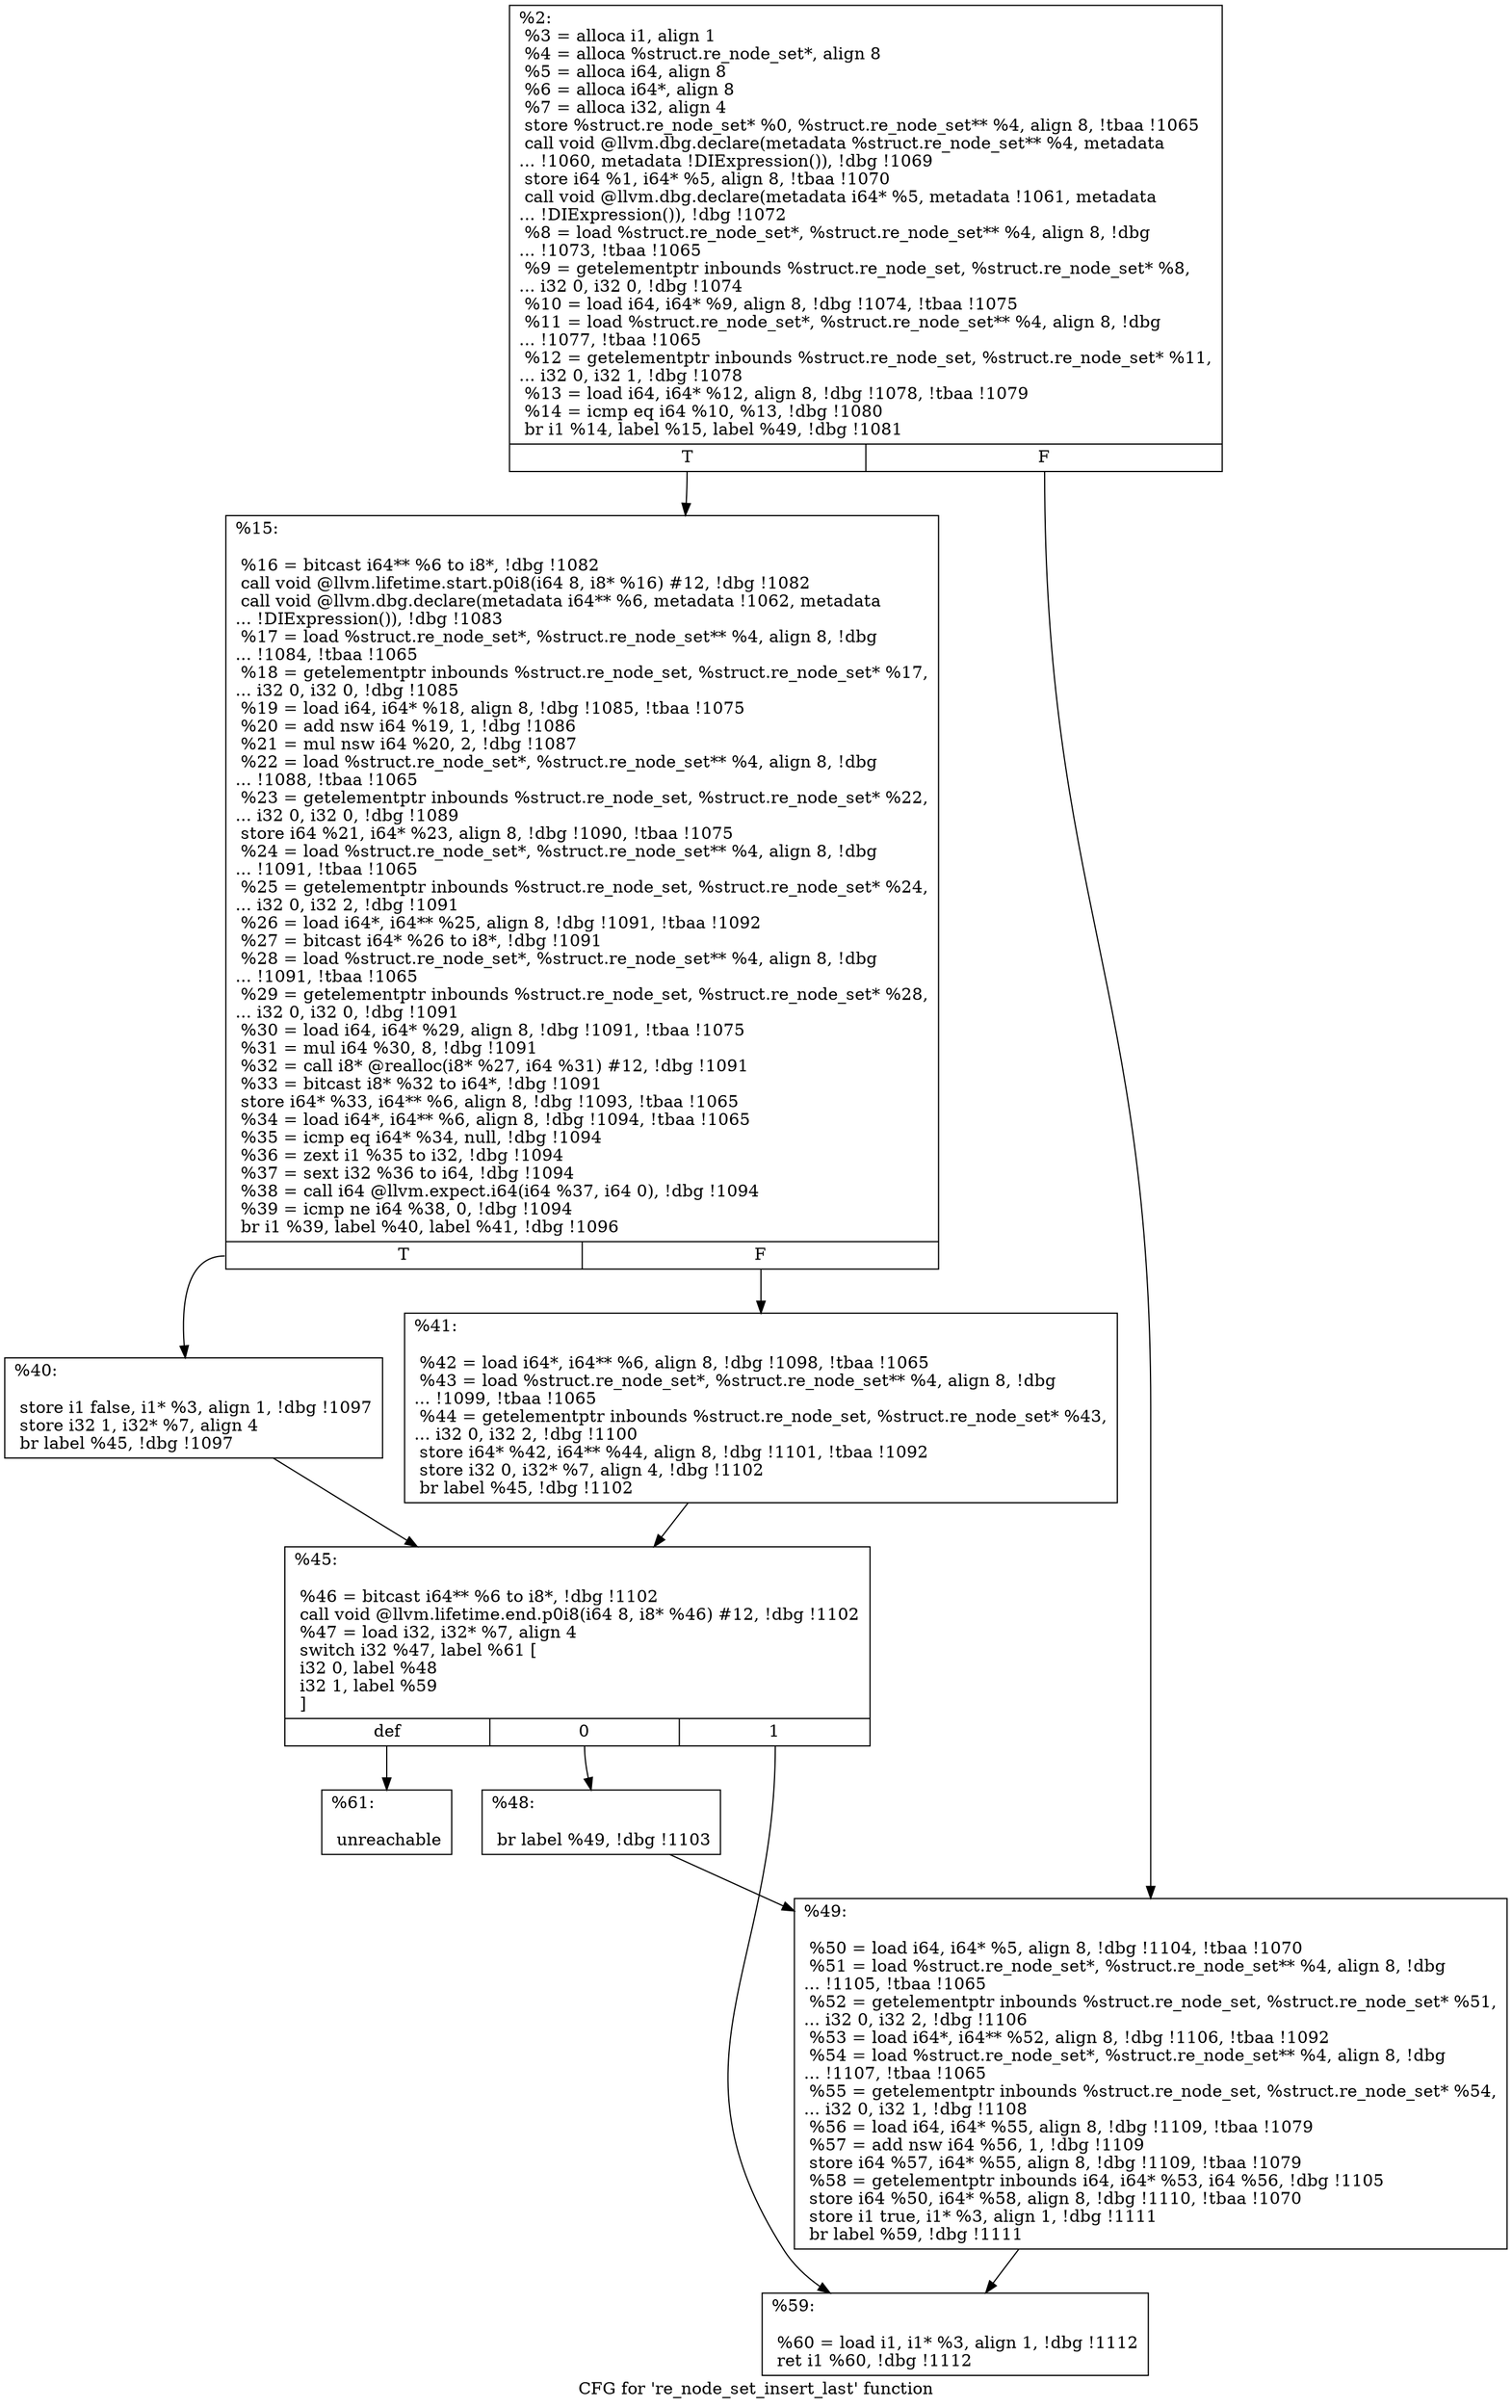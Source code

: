 digraph "CFG for 're_node_set_insert_last' function" {
	label="CFG for 're_node_set_insert_last' function";

	Node0xb2c340 [shape=record,label="{%2:\l  %3 = alloca i1, align 1\l  %4 = alloca %struct.re_node_set*, align 8\l  %5 = alloca i64, align 8\l  %6 = alloca i64*, align 8\l  %7 = alloca i32, align 4\l  store %struct.re_node_set* %0, %struct.re_node_set** %4, align 8, !tbaa !1065\l  call void @llvm.dbg.declare(metadata %struct.re_node_set** %4, metadata\l... !1060, metadata !DIExpression()), !dbg !1069\l  store i64 %1, i64* %5, align 8, !tbaa !1070\l  call void @llvm.dbg.declare(metadata i64* %5, metadata !1061, metadata\l... !DIExpression()), !dbg !1072\l  %8 = load %struct.re_node_set*, %struct.re_node_set** %4, align 8, !dbg\l... !1073, !tbaa !1065\l  %9 = getelementptr inbounds %struct.re_node_set, %struct.re_node_set* %8,\l... i32 0, i32 0, !dbg !1074\l  %10 = load i64, i64* %9, align 8, !dbg !1074, !tbaa !1075\l  %11 = load %struct.re_node_set*, %struct.re_node_set** %4, align 8, !dbg\l... !1077, !tbaa !1065\l  %12 = getelementptr inbounds %struct.re_node_set, %struct.re_node_set* %11,\l... i32 0, i32 1, !dbg !1078\l  %13 = load i64, i64* %12, align 8, !dbg !1078, !tbaa !1079\l  %14 = icmp eq i64 %10, %13, !dbg !1080\l  br i1 %14, label %15, label %49, !dbg !1081\l|{<s0>T|<s1>F}}"];
	Node0xb2c340:s0 -> Node0xb2c390;
	Node0xb2c340:s1 -> Node0xb2c520;
	Node0xb2c390 [shape=record,label="{%15:\l\l  %16 = bitcast i64** %6 to i8*, !dbg !1082\l  call void @llvm.lifetime.start.p0i8(i64 8, i8* %16) #12, !dbg !1082\l  call void @llvm.dbg.declare(metadata i64** %6, metadata !1062, metadata\l... !DIExpression()), !dbg !1083\l  %17 = load %struct.re_node_set*, %struct.re_node_set** %4, align 8, !dbg\l... !1084, !tbaa !1065\l  %18 = getelementptr inbounds %struct.re_node_set, %struct.re_node_set* %17,\l... i32 0, i32 0, !dbg !1085\l  %19 = load i64, i64* %18, align 8, !dbg !1085, !tbaa !1075\l  %20 = add nsw i64 %19, 1, !dbg !1086\l  %21 = mul nsw i64 %20, 2, !dbg !1087\l  %22 = load %struct.re_node_set*, %struct.re_node_set** %4, align 8, !dbg\l... !1088, !tbaa !1065\l  %23 = getelementptr inbounds %struct.re_node_set, %struct.re_node_set* %22,\l... i32 0, i32 0, !dbg !1089\l  store i64 %21, i64* %23, align 8, !dbg !1090, !tbaa !1075\l  %24 = load %struct.re_node_set*, %struct.re_node_set** %4, align 8, !dbg\l... !1091, !tbaa !1065\l  %25 = getelementptr inbounds %struct.re_node_set, %struct.re_node_set* %24,\l... i32 0, i32 2, !dbg !1091\l  %26 = load i64*, i64** %25, align 8, !dbg !1091, !tbaa !1092\l  %27 = bitcast i64* %26 to i8*, !dbg !1091\l  %28 = load %struct.re_node_set*, %struct.re_node_set** %4, align 8, !dbg\l... !1091, !tbaa !1065\l  %29 = getelementptr inbounds %struct.re_node_set, %struct.re_node_set* %28,\l... i32 0, i32 0, !dbg !1091\l  %30 = load i64, i64* %29, align 8, !dbg !1091, !tbaa !1075\l  %31 = mul i64 %30, 8, !dbg !1091\l  %32 = call i8* @realloc(i8* %27, i64 %31) #12, !dbg !1091\l  %33 = bitcast i8* %32 to i64*, !dbg !1091\l  store i64* %33, i64** %6, align 8, !dbg !1093, !tbaa !1065\l  %34 = load i64*, i64** %6, align 8, !dbg !1094, !tbaa !1065\l  %35 = icmp eq i64* %34, null, !dbg !1094\l  %36 = zext i1 %35 to i32, !dbg !1094\l  %37 = sext i32 %36 to i64, !dbg !1094\l  %38 = call i64 @llvm.expect.i64(i64 %37, i64 0), !dbg !1094\l  %39 = icmp ne i64 %38, 0, !dbg !1094\l  br i1 %39, label %40, label %41, !dbg !1096\l|{<s0>T|<s1>F}}"];
	Node0xb2c390:s0 -> Node0xb2c3e0;
	Node0xb2c390:s1 -> Node0xb2c430;
	Node0xb2c3e0 [shape=record,label="{%40:\l\l  store i1 false, i1* %3, align 1, !dbg !1097\l  store i32 1, i32* %7, align 4\l  br label %45, !dbg !1097\l}"];
	Node0xb2c3e0 -> Node0xb2c480;
	Node0xb2c430 [shape=record,label="{%41:\l\l  %42 = load i64*, i64** %6, align 8, !dbg !1098, !tbaa !1065\l  %43 = load %struct.re_node_set*, %struct.re_node_set** %4, align 8, !dbg\l... !1099, !tbaa !1065\l  %44 = getelementptr inbounds %struct.re_node_set, %struct.re_node_set* %43,\l... i32 0, i32 2, !dbg !1100\l  store i64* %42, i64** %44, align 8, !dbg !1101, !tbaa !1092\l  store i32 0, i32* %7, align 4, !dbg !1102\l  br label %45, !dbg !1102\l}"];
	Node0xb2c430 -> Node0xb2c480;
	Node0xb2c480 [shape=record,label="{%45:\l\l  %46 = bitcast i64** %6 to i8*, !dbg !1102\l  call void @llvm.lifetime.end.p0i8(i64 8, i8* %46) #12, !dbg !1102\l  %47 = load i32, i32* %7, align 4\l  switch i32 %47, label %61 [\l    i32 0, label %48\l    i32 1, label %59\l  ]\l|{<s0>def|<s1>0|<s2>1}}"];
	Node0xb2c480:s0 -> Node0xb2c5c0;
	Node0xb2c480:s1 -> Node0xb2c4d0;
	Node0xb2c480:s2 -> Node0xb2c570;
	Node0xb2c4d0 [shape=record,label="{%48:\l\l  br label %49, !dbg !1103\l}"];
	Node0xb2c4d0 -> Node0xb2c520;
	Node0xb2c520 [shape=record,label="{%49:\l\l  %50 = load i64, i64* %5, align 8, !dbg !1104, !tbaa !1070\l  %51 = load %struct.re_node_set*, %struct.re_node_set** %4, align 8, !dbg\l... !1105, !tbaa !1065\l  %52 = getelementptr inbounds %struct.re_node_set, %struct.re_node_set* %51,\l... i32 0, i32 2, !dbg !1106\l  %53 = load i64*, i64** %52, align 8, !dbg !1106, !tbaa !1092\l  %54 = load %struct.re_node_set*, %struct.re_node_set** %4, align 8, !dbg\l... !1107, !tbaa !1065\l  %55 = getelementptr inbounds %struct.re_node_set, %struct.re_node_set* %54,\l... i32 0, i32 1, !dbg !1108\l  %56 = load i64, i64* %55, align 8, !dbg !1109, !tbaa !1079\l  %57 = add nsw i64 %56, 1, !dbg !1109\l  store i64 %57, i64* %55, align 8, !dbg !1109, !tbaa !1079\l  %58 = getelementptr inbounds i64, i64* %53, i64 %56, !dbg !1105\l  store i64 %50, i64* %58, align 8, !dbg !1110, !tbaa !1070\l  store i1 true, i1* %3, align 1, !dbg !1111\l  br label %59, !dbg !1111\l}"];
	Node0xb2c520 -> Node0xb2c570;
	Node0xb2c570 [shape=record,label="{%59:\l\l  %60 = load i1, i1* %3, align 1, !dbg !1112\l  ret i1 %60, !dbg !1112\l}"];
	Node0xb2c5c0 [shape=record,label="{%61:\l\l  unreachable\l}"];
}
